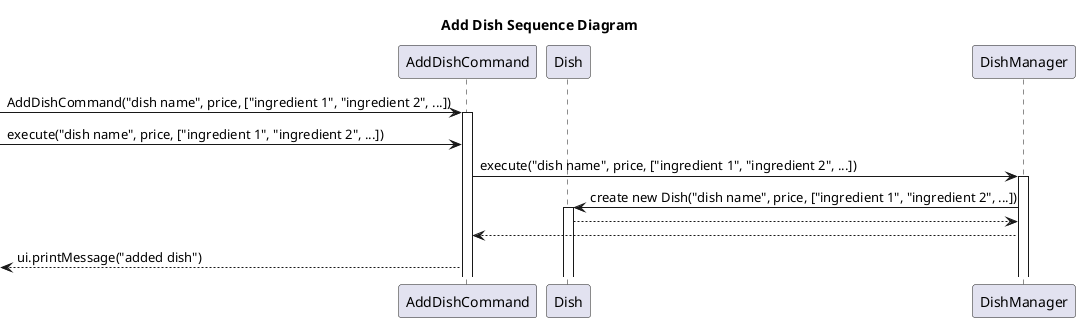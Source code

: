 @startuml
title Add Dish Sequence Diagram

'actor User
participant AddDishCommand
participant Dish
participant DishManager

-> AddDishCommand: AddDishCommand("dish name", price, ["ingredient 1", "ingredient 2", ...])
'AddDishCommand -> AddDishCommand: AddDishCommand("dish name", price, ["ingredient 1", "ingredient 2", ...])
Activate AddDishCommand

-> AddDishCommand: execute("dish name", price, ["ingredient 1", "ingredient 2", ...])
AddDishCommand -> DishManager: execute("dish name", price, ["ingredient 1", "ingredient 2", ...])
'DishManager -> DishManager: DishManager()
Activate DishManager
Dish <- DishManager: create new Dish("dish name", price, ["ingredient 1", "ingredient 2", ...])
Activate Dish
Dish --> DishManager:
AddDishCommand <-- DishManager
<-- AddDishCommand: ui.printMessage("added dish")
@enduml